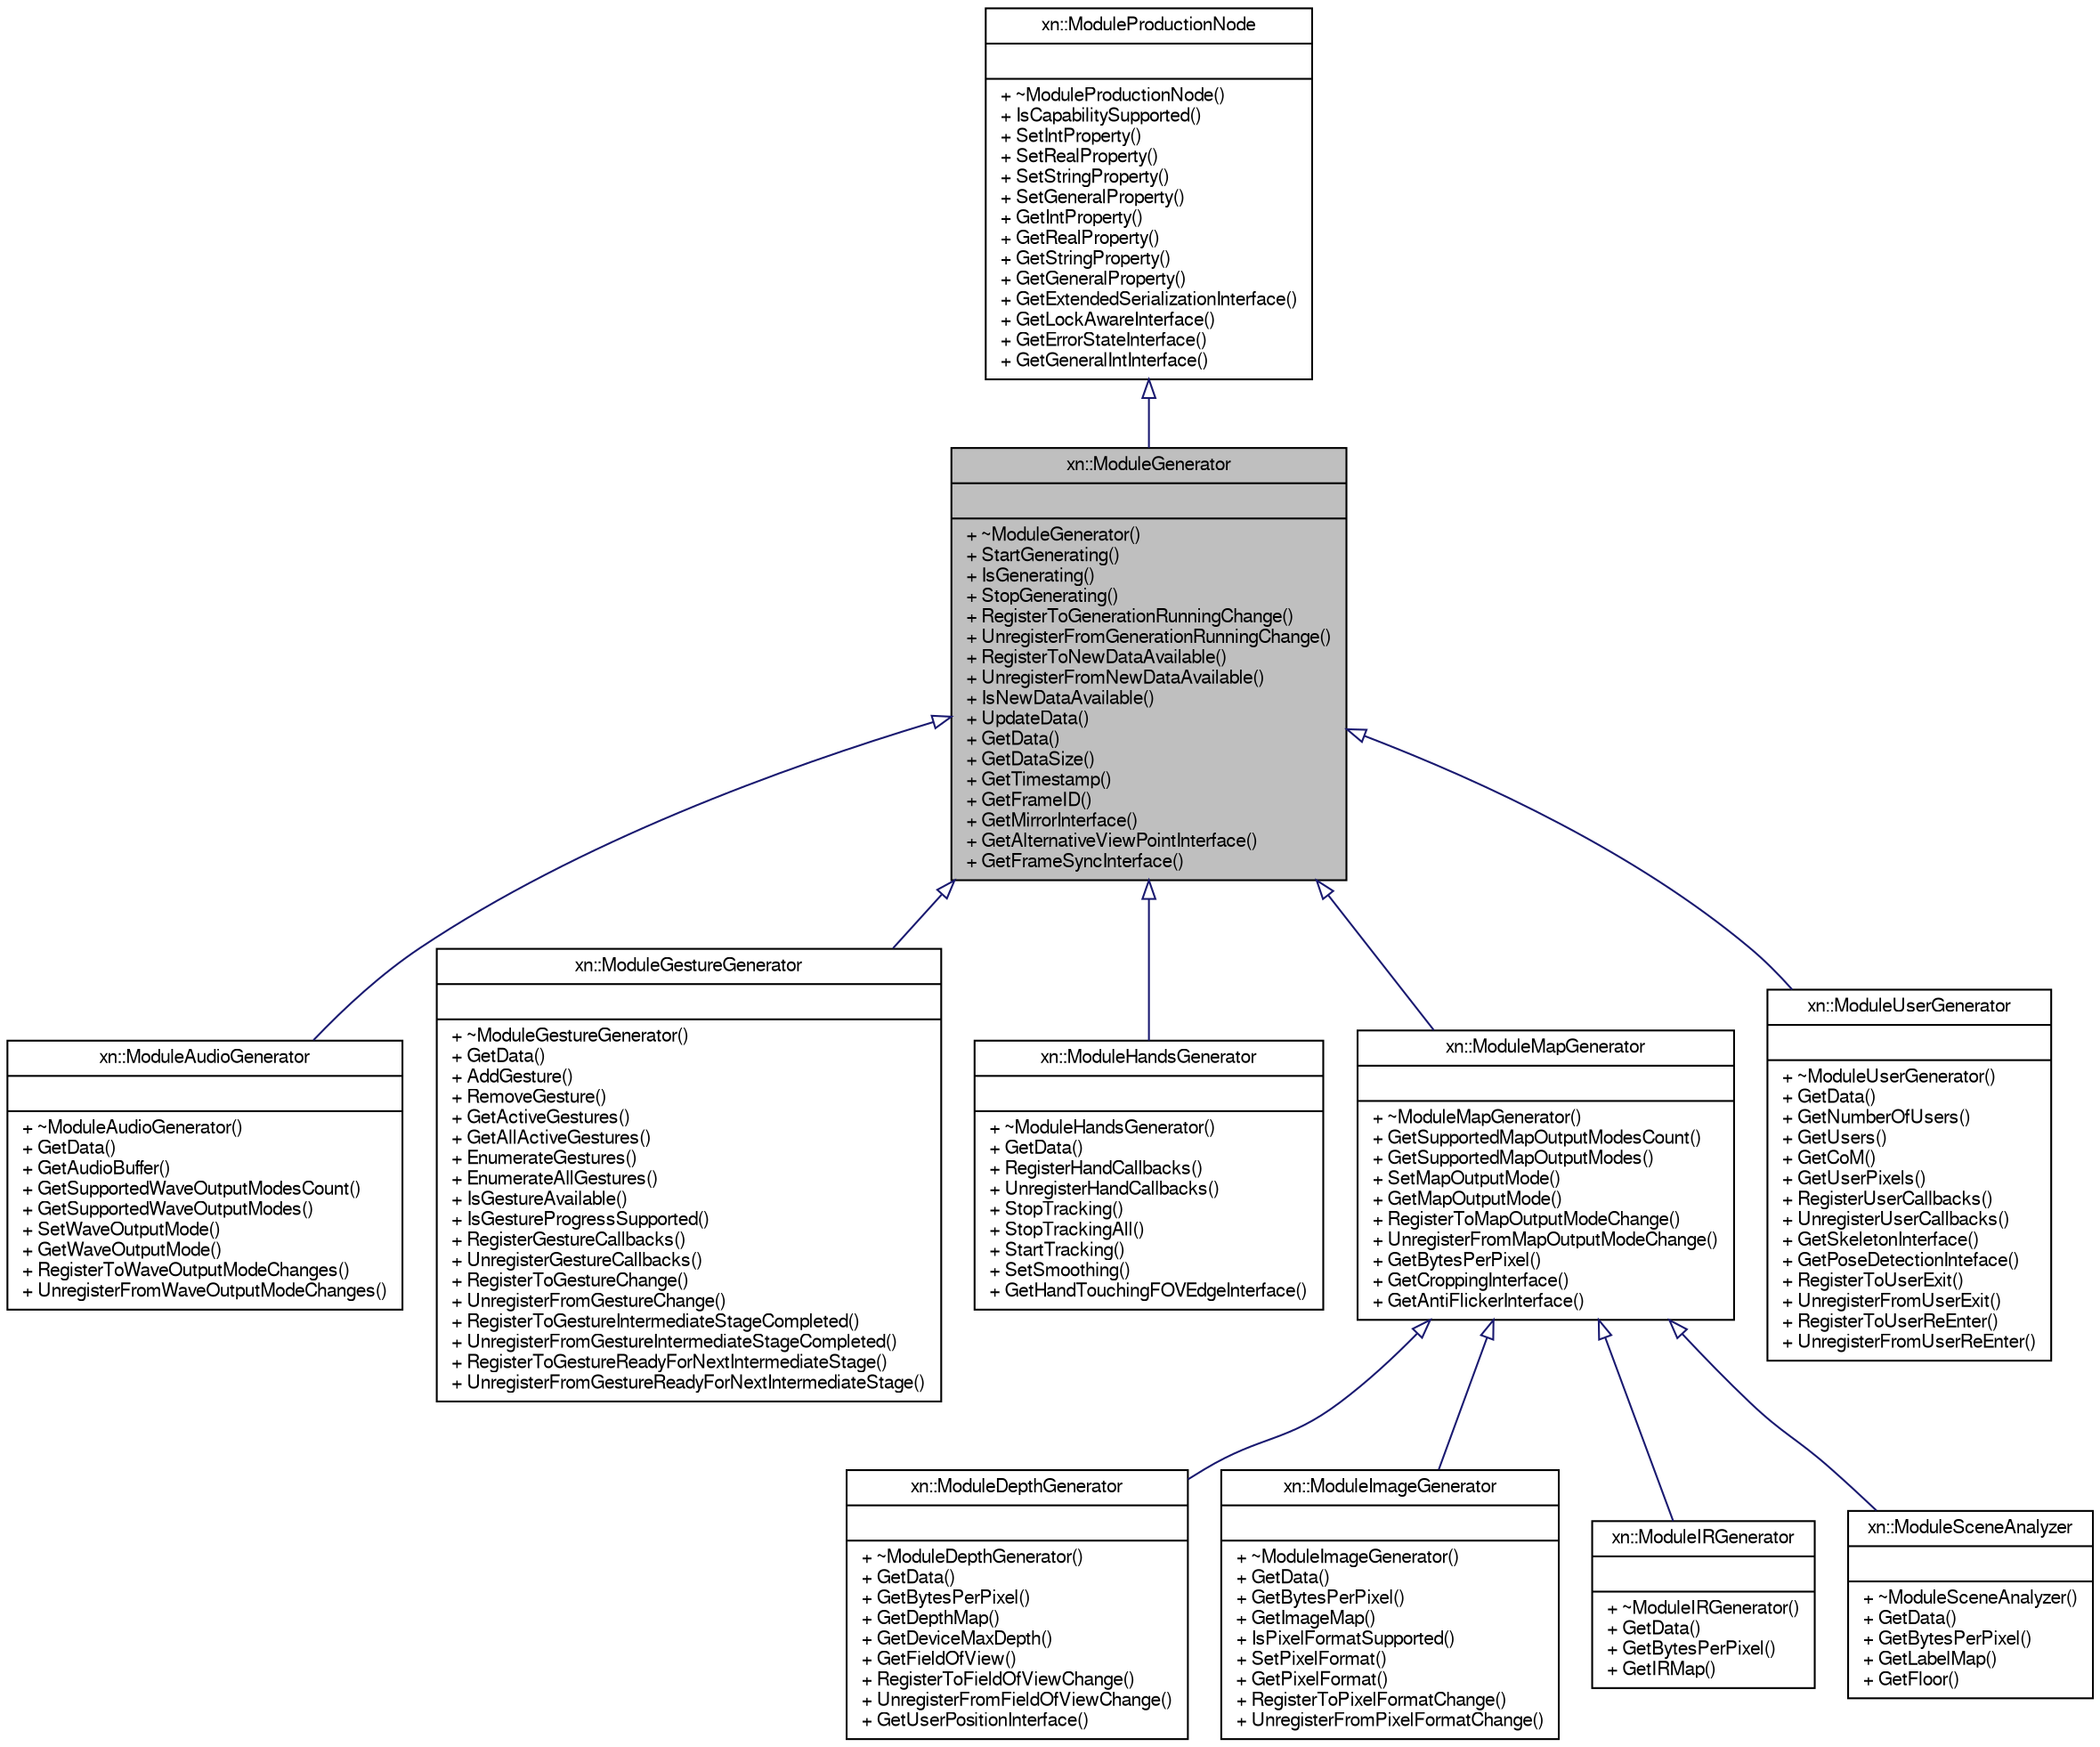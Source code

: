 digraph G
{
  edge [fontname="FreeSans",fontsize="10",labelfontname="FreeSans",labelfontsize="10"];
  node [fontname="FreeSans",fontsize="10",shape=record];
  Node1 [label="{xn::ModuleGenerator\n||+ ~ModuleGenerator()\l+ StartGenerating()\l+ IsGenerating()\l+ StopGenerating()\l+ RegisterToGenerationRunningChange()\l+ UnregisterFromGenerationRunningChange()\l+ RegisterToNewDataAvailable()\l+ UnregisterFromNewDataAvailable()\l+ IsNewDataAvailable()\l+ UpdateData()\l+ GetData()\l+ GetDataSize()\l+ GetTimestamp()\l+ GetFrameID()\l+ GetMirrorInterface()\l+ GetAlternativeViewPointInterface()\l+ GetFrameSyncInterface()\l}",height=0.2,width=0.4,color="black", fillcolor="grey75", style="filled" fontcolor="black"];
  Node2 -> Node1 [dir=back,color="midnightblue",fontsize="10",style="solid",arrowtail="empty",fontname="FreeSans"];
  Node2 [label="{xn::ModuleProductionNode\n||+ ~ModuleProductionNode()\l+ IsCapabilitySupported()\l+ SetIntProperty()\l+ SetRealProperty()\l+ SetStringProperty()\l+ SetGeneralProperty()\l+ GetIntProperty()\l+ GetRealProperty()\l+ GetStringProperty()\l+ GetGeneralProperty()\l+ GetExtendedSerializationInterface()\l+ GetLockAwareInterface()\l+ GetErrorStateInterface()\l+ GetGeneralIntInterface()\l}",height=0.2,width=0.4,color="black", fillcolor="white", style="filled",URL="$classxn_1_1_module_production_node.html"];
  Node1 -> Node3 [dir=back,color="midnightblue",fontsize="10",style="solid",arrowtail="empty",fontname="FreeSans"];
  Node3 [label="{xn::ModuleAudioGenerator\n||+ ~ModuleAudioGenerator()\l+ GetData()\l+ GetAudioBuffer()\l+ GetSupportedWaveOutputModesCount()\l+ GetSupportedWaveOutputModes()\l+ SetWaveOutputMode()\l+ GetWaveOutputMode()\l+ RegisterToWaveOutputModeChanges()\l+ UnregisterFromWaveOutputModeChanges()\l}",height=0.2,width=0.4,color="black", fillcolor="white", style="filled",URL="$classxn_1_1_module_audio_generator.html"];
  Node1 -> Node4 [dir=back,color="midnightblue",fontsize="10",style="solid",arrowtail="empty",fontname="FreeSans"];
  Node4 [label="{xn::ModuleGestureGenerator\n||+ ~ModuleGestureGenerator()\l+ GetData()\l+ AddGesture()\l+ RemoveGesture()\l+ GetActiveGestures()\l+ GetAllActiveGestures()\l+ EnumerateGestures()\l+ EnumerateAllGestures()\l+ IsGestureAvailable()\l+ IsGestureProgressSupported()\l+ RegisterGestureCallbacks()\l+ UnregisterGestureCallbacks()\l+ RegisterToGestureChange()\l+ UnregisterFromGestureChange()\l+ RegisterToGestureIntermediateStageCompleted()\l+ UnregisterFromGestureIntermediateStageCompleted()\l+ RegisterToGestureReadyForNextIntermediateStage()\l+ UnregisterFromGestureReadyForNextIntermediateStage()\l}",height=0.2,width=0.4,color="black", fillcolor="white", style="filled",URL="$classxn_1_1_module_gesture_generator.html"];
  Node1 -> Node5 [dir=back,color="midnightblue",fontsize="10",style="solid",arrowtail="empty",fontname="FreeSans"];
  Node5 [label="{xn::ModuleHandsGenerator\n||+ ~ModuleHandsGenerator()\l+ GetData()\l+ RegisterHandCallbacks()\l+ UnregisterHandCallbacks()\l+ StopTracking()\l+ StopTrackingAll()\l+ StartTracking()\l+ SetSmoothing()\l+ GetHandTouchingFOVEdgeInterface()\l}",height=0.2,width=0.4,color="black", fillcolor="white", style="filled",URL="$classxn_1_1_module_hands_generator.html"];
  Node1 -> Node6 [dir=back,color="midnightblue",fontsize="10",style="solid",arrowtail="empty",fontname="FreeSans"];
  Node6 [label="{xn::ModuleMapGenerator\n||+ ~ModuleMapGenerator()\l+ GetSupportedMapOutputModesCount()\l+ GetSupportedMapOutputModes()\l+ SetMapOutputMode()\l+ GetMapOutputMode()\l+ RegisterToMapOutputModeChange()\l+ UnregisterFromMapOutputModeChange()\l+ GetBytesPerPixel()\l+ GetCroppingInterface()\l+ GetAntiFlickerInterface()\l}",height=0.2,width=0.4,color="black", fillcolor="white", style="filled",URL="$classxn_1_1_module_map_generator.html"];
  Node6 -> Node7 [dir=back,color="midnightblue",fontsize="10",style="solid",arrowtail="empty",fontname="FreeSans"];
  Node7 [label="{xn::ModuleDepthGenerator\n||+ ~ModuleDepthGenerator()\l+ GetData()\l+ GetBytesPerPixel()\l+ GetDepthMap()\l+ GetDeviceMaxDepth()\l+ GetFieldOfView()\l+ RegisterToFieldOfViewChange()\l+ UnregisterFromFieldOfViewChange()\l+ GetUserPositionInterface()\l}",height=0.2,width=0.4,color="black", fillcolor="white", style="filled",URL="$classxn_1_1_module_depth_generator.html"];
  Node6 -> Node8 [dir=back,color="midnightblue",fontsize="10",style="solid",arrowtail="empty",fontname="FreeSans"];
  Node8 [label="{xn::ModuleImageGenerator\n||+ ~ModuleImageGenerator()\l+ GetData()\l+ GetBytesPerPixel()\l+ GetImageMap()\l+ IsPixelFormatSupported()\l+ SetPixelFormat()\l+ GetPixelFormat()\l+ RegisterToPixelFormatChange()\l+ UnregisterFromPixelFormatChange()\l}",height=0.2,width=0.4,color="black", fillcolor="white", style="filled",URL="$classxn_1_1_module_image_generator.html"];
  Node6 -> Node9 [dir=back,color="midnightblue",fontsize="10",style="solid",arrowtail="empty",fontname="FreeSans"];
  Node9 [label="{xn::ModuleIRGenerator\n||+ ~ModuleIRGenerator()\l+ GetData()\l+ GetBytesPerPixel()\l+ GetIRMap()\l}",height=0.2,width=0.4,color="black", fillcolor="white", style="filled",URL="$classxn_1_1_module_i_r_generator.html"];
  Node6 -> Node10 [dir=back,color="midnightblue",fontsize="10",style="solid",arrowtail="empty",fontname="FreeSans"];
  Node10 [label="{xn::ModuleSceneAnalyzer\n||+ ~ModuleSceneAnalyzer()\l+ GetData()\l+ GetBytesPerPixel()\l+ GetLabelMap()\l+ GetFloor()\l}",height=0.2,width=0.4,color="black", fillcolor="white", style="filled",URL="$classxn_1_1_module_scene_analyzer.html"];
  Node1 -> Node11 [dir=back,color="midnightblue",fontsize="10",style="solid",arrowtail="empty",fontname="FreeSans"];
  Node11 [label="{xn::ModuleUserGenerator\n||+ ~ModuleUserGenerator()\l+ GetData()\l+ GetNumberOfUsers()\l+ GetUsers()\l+ GetCoM()\l+ GetUserPixels()\l+ RegisterUserCallbacks()\l+ UnregisterUserCallbacks()\l+ GetSkeletonInterface()\l+ GetPoseDetectionInteface()\l+ RegisterToUserExit()\l+ UnregisterFromUserExit()\l+ RegisterToUserReEnter()\l+ UnregisterFromUserReEnter()\l}",height=0.2,width=0.4,color="black", fillcolor="white", style="filled",URL="$classxn_1_1_module_user_generator.html"];
}
